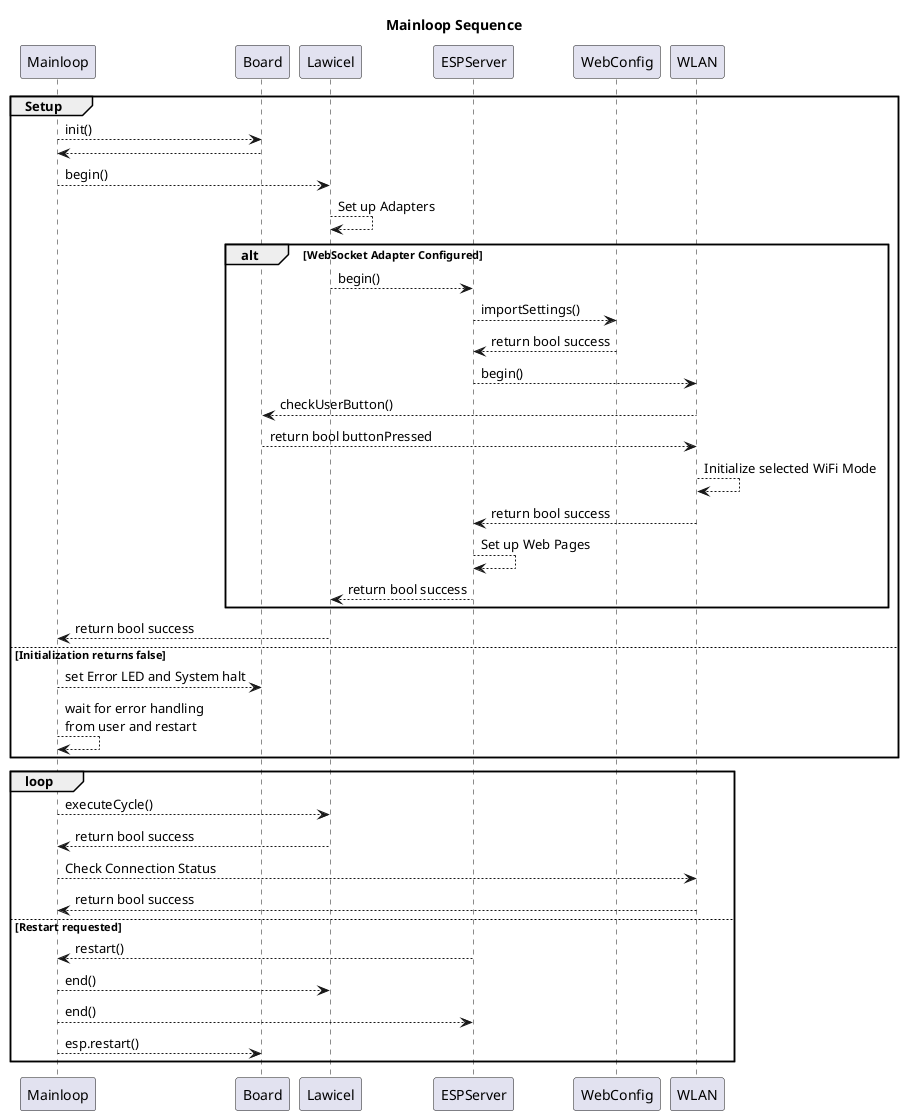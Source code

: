 @startuml

Title Mainloop Sequence

group Setup
    Mainloop --> Board : init()
    Board --> Mainloop
    Mainloop --> Lawicel : begin()
    Lawicel --> Lawicel : Set up Adapters

    alt WebSocket Adapter Configured
        Lawicel --> ESPServer : begin()
        ESPServer --> WebConfig : importSettings()
        WebConfig --> ESPServer : return bool success
        ESPServer --> WLAN : begin()
        WLAN --> Board : checkUserButton()
        Board --> WLAN : return bool buttonPressed
        WLAN --> WLAN : Initialize selected WiFi Mode
        WLAN --> ESPServer : return bool success
        ESPServer --> ESPServer : Set up Web Pages
        ESPServer --> Lawicel : return bool success
    end

    Lawicel --> Mainloop : return bool success

    else Initialization returns false

    Mainloop --> Board : set Error LED and System halt
    Mainloop --> Mainloop : wait for error handling\nfrom user and restart
end

group loop
    Mainloop --> Lawicel : executeCycle()
    Lawicel --> Mainloop : return bool success

    Mainloop --> WLAN : Check Connection Status
    WLAN --> Mainloop : return bool success

    else Restart requested
    ESPServer --> Mainloop : restart()
    Mainloop --> Lawicel : end()
    Mainloop --> ESPServer : end()
    Mainloop --> Board : esp.restart()
end

@enduml